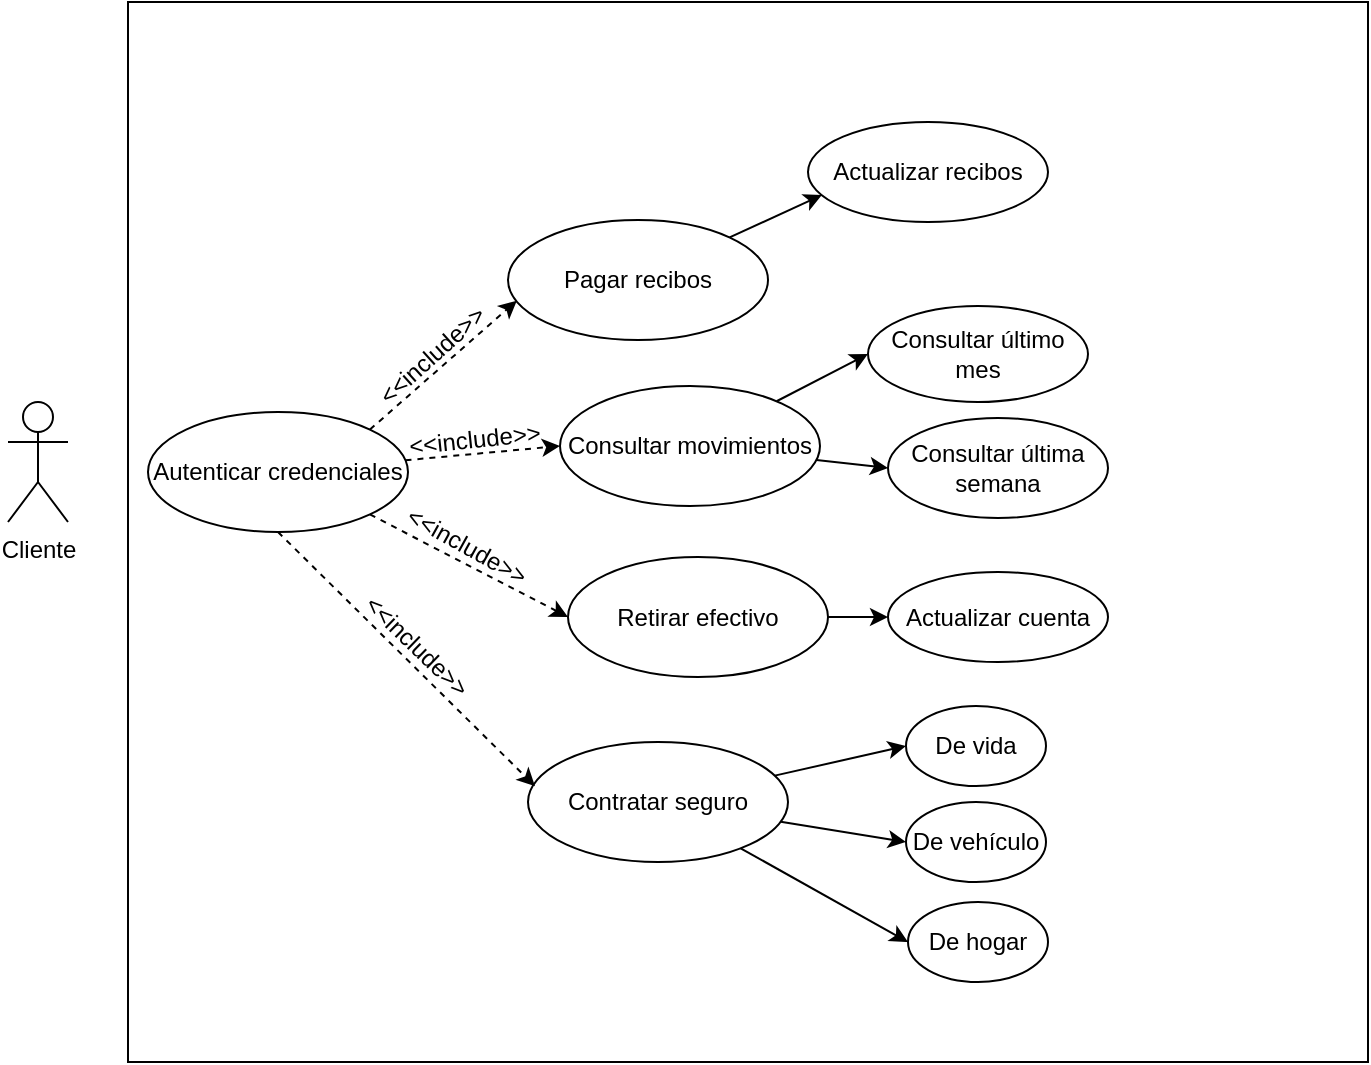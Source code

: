 <mxfile version="22.1.21" type="github" pages="4">
  <diagram id="XnNm069SJt1u4t9D9Xvu" name="Actividad 1">
    <mxGraphModel dx="1030" dy="530" grid="1" gridSize="10" guides="1" tooltips="1" connect="1" arrows="1" fold="1" page="1" pageScale="1" pageWidth="1000" pageHeight="669" math="0" shadow="0">
      <root>
        <mxCell id="0" />
        <mxCell id="1" parent="0" />
        <mxCell id="Cl75cJhkzIg5TowLoJDm-2" value="" style="html=1;whiteSpace=wrap;" vertex="1" parent="1">
          <mxGeometry x="110" y="100" width="620" height="530" as="geometry" />
        </mxCell>
        <mxCell id="Cl75cJhkzIg5TowLoJDm-1" value="Cliente" style="shape=umlActor;verticalLabelPosition=bottom;verticalAlign=top;html=1;" vertex="1" parent="1">
          <mxGeometry x="50" y="300" width="30" height="60" as="geometry" />
        </mxCell>
        <mxCell id="Cl75cJhkzIg5TowLoJDm-5" style="rounded=0;orthogonalLoop=1;jettySize=auto;html=1;exitX=1;exitY=0;exitDx=0;exitDy=0;entryX=0.034;entryY=0.672;entryDx=0;entryDy=0;dashed=1;entryPerimeter=0;" edge="1" parent="1" source="Cl75cJhkzIg5TowLoJDm-3" target="Cl75cJhkzIg5TowLoJDm-4">
          <mxGeometry relative="1" as="geometry" />
        </mxCell>
        <mxCell id="Cl75cJhkzIg5TowLoJDm-9" style="rounded=0;orthogonalLoop=1;jettySize=auto;html=1;entryX=0;entryY=0.5;entryDx=0;entryDy=0;dashed=1;" edge="1" parent="1" source="Cl75cJhkzIg5TowLoJDm-3" target="Cl75cJhkzIg5TowLoJDm-8">
          <mxGeometry relative="1" as="geometry" />
        </mxCell>
        <mxCell id="Cl75cJhkzIg5TowLoJDm-17" style="rounded=0;orthogonalLoop=1;jettySize=auto;html=1;exitX=1;exitY=1;exitDx=0;exitDy=0;entryX=0;entryY=0.5;entryDx=0;entryDy=0;dashed=1;" edge="1" parent="1" source="Cl75cJhkzIg5TowLoJDm-3" target="Cl75cJhkzIg5TowLoJDm-16">
          <mxGeometry relative="1" as="geometry" />
        </mxCell>
        <mxCell id="Cl75cJhkzIg5TowLoJDm-3" value="Autenticar credenciales" style="ellipse;whiteSpace=wrap;html=1;" vertex="1" parent="1">
          <mxGeometry x="120" y="305" width="130" height="60" as="geometry" />
        </mxCell>
        <mxCell id="Cl75cJhkzIg5TowLoJDm-4" value="Pagar recibos" style="ellipse;whiteSpace=wrap;html=1;" vertex="1" parent="1">
          <mxGeometry x="300" y="209" width="130" height="60" as="geometry" />
        </mxCell>
        <mxCell id="Cl75cJhkzIg5TowLoJDm-6" value="&amp;lt;&amp;lt;include&amp;gt;&amp;gt;" style="text;html=1;align=center;verticalAlign=middle;resizable=0;points=[];autosize=1;strokeColor=none;fillColor=none;rotation=318;" vertex="1" parent="1">
          <mxGeometry x="217" y="262" width="90" height="30" as="geometry" />
        </mxCell>
        <mxCell id="Cl75cJhkzIg5TowLoJDm-12" style="rounded=0;orthogonalLoop=1;jettySize=auto;html=1;entryX=0;entryY=0.5;entryDx=0;entryDy=0;" edge="1" parent="1" source="Cl75cJhkzIg5TowLoJDm-8" target="Cl75cJhkzIg5TowLoJDm-11">
          <mxGeometry relative="1" as="geometry" />
        </mxCell>
        <mxCell id="Cl75cJhkzIg5TowLoJDm-13" style="rounded=0;orthogonalLoop=1;jettySize=auto;html=1;entryX=0;entryY=0.5;entryDx=0;entryDy=0;" edge="1" parent="1" source="Cl75cJhkzIg5TowLoJDm-8" target="Cl75cJhkzIg5TowLoJDm-10">
          <mxGeometry relative="1" as="geometry" />
        </mxCell>
        <mxCell id="Cl75cJhkzIg5TowLoJDm-8" value="Consultar movimientos" style="ellipse;whiteSpace=wrap;html=1;" vertex="1" parent="1">
          <mxGeometry x="326" y="292" width="130" height="60" as="geometry" />
        </mxCell>
        <mxCell id="Cl75cJhkzIg5TowLoJDm-10" value="Consultar último mes" style="ellipse;whiteSpace=wrap;html=1;" vertex="1" parent="1">
          <mxGeometry x="480" y="252" width="110" height="48" as="geometry" />
        </mxCell>
        <mxCell id="Cl75cJhkzIg5TowLoJDm-11" value="Consultar última semana" style="ellipse;whiteSpace=wrap;html=1;" vertex="1" parent="1">
          <mxGeometry x="490" y="308" width="110" height="50" as="geometry" />
        </mxCell>
        <mxCell id="Cl75cJhkzIg5TowLoJDm-14" value="Actualizar recibos" style="ellipse;whiteSpace=wrap;html=1;" vertex="1" parent="1">
          <mxGeometry x="450" y="160" width="120" height="50" as="geometry" />
        </mxCell>
        <mxCell id="Cl75cJhkzIg5TowLoJDm-15" style="rounded=0;orthogonalLoop=1;jettySize=auto;html=1;entryX=0.058;entryY=0.73;entryDx=0;entryDy=0;entryPerimeter=0;" edge="1" parent="1" source="Cl75cJhkzIg5TowLoJDm-4" target="Cl75cJhkzIg5TowLoJDm-14">
          <mxGeometry relative="1" as="geometry" />
        </mxCell>
        <mxCell id="Cl75cJhkzIg5TowLoJDm-21" style="rounded=0;orthogonalLoop=1;jettySize=auto;html=1;exitX=1;exitY=0.5;exitDx=0;exitDy=0;entryX=0;entryY=0.5;entryDx=0;entryDy=0;" edge="1" parent="1" source="Cl75cJhkzIg5TowLoJDm-16" target="Cl75cJhkzIg5TowLoJDm-20">
          <mxGeometry relative="1" as="geometry" />
        </mxCell>
        <mxCell id="Cl75cJhkzIg5TowLoJDm-16" value="Retirar efectivo" style="ellipse;whiteSpace=wrap;html=1;" vertex="1" parent="1">
          <mxGeometry x="330" y="377.5" width="130" height="60" as="geometry" />
        </mxCell>
        <mxCell id="Cl75cJhkzIg5TowLoJDm-18" value="&amp;lt;&amp;lt;include&amp;gt;&amp;gt;" style="text;html=1;align=center;verticalAlign=middle;resizable=0;points=[];autosize=1;strokeColor=none;fillColor=none;rotation=354;" vertex="1" parent="1">
          <mxGeometry x="238" y="304" width="90" height="30" as="geometry" />
        </mxCell>
        <mxCell id="Cl75cJhkzIg5TowLoJDm-19" value="&amp;lt;&amp;lt;include&amp;gt;&amp;gt;" style="text;html=1;align=center;verticalAlign=middle;resizable=0;points=[];autosize=1;strokeColor=none;fillColor=none;rotation=29;" vertex="1" parent="1">
          <mxGeometry x="234" y="357" width="90" height="30" as="geometry" />
        </mxCell>
        <mxCell id="Cl75cJhkzIg5TowLoJDm-20" value="Actualizar cuenta" style="ellipse;whiteSpace=wrap;html=1;" vertex="1" parent="1">
          <mxGeometry x="490" y="385" width="110" height="45" as="geometry" />
        </mxCell>
        <mxCell id="Cl75cJhkzIg5TowLoJDm-27" style="rounded=0;orthogonalLoop=1;jettySize=auto;html=1;entryX=0;entryY=0.5;entryDx=0;entryDy=0;" edge="1" parent="1" source="Cl75cJhkzIg5TowLoJDm-22" target="Cl75cJhkzIg5TowLoJDm-26">
          <mxGeometry relative="1" as="geometry" />
        </mxCell>
        <mxCell id="Cl75cJhkzIg5TowLoJDm-30" style="rounded=0;orthogonalLoop=1;jettySize=auto;html=1;entryX=0;entryY=0.5;entryDx=0;entryDy=0;" edge="1" parent="1" source="Cl75cJhkzIg5TowLoJDm-22" target="Cl75cJhkzIg5TowLoJDm-28">
          <mxGeometry relative="1" as="geometry" />
        </mxCell>
        <mxCell id="Cl75cJhkzIg5TowLoJDm-31" style="rounded=0;orthogonalLoop=1;jettySize=auto;html=1;entryX=0;entryY=0.5;entryDx=0;entryDy=0;" edge="1" parent="1" source="Cl75cJhkzIg5TowLoJDm-22" target="Cl75cJhkzIg5TowLoJDm-29">
          <mxGeometry relative="1" as="geometry" />
        </mxCell>
        <mxCell id="Cl75cJhkzIg5TowLoJDm-22" value="Contratar seguro" style="ellipse;whiteSpace=wrap;html=1;" vertex="1" parent="1">
          <mxGeometry x="310" y="470" width="130" height="60" as="geometry" />
        </mxCell>
        <mxCell id="Cl75cJhkzIg5TowLoJDm-24" style="rounded=0;orthogonalLoop=1;jettySize=auto;html=1;exitX=0.5;exitY=1;exitDx=0;exitDy=0;entryX=0.027;entryY=0.368;entryDx=0;entryDy=0;entryPerimeter=0;dashed=1;" edge="1" parent="1" source="Cl75cJhkzIg5TowLoJDm-3" target="Cl75cJhkzIg5TowLoJDm-22">
          <mxGeometry relative="1" as="geometry" />
        </mxCell>
        <mxCell id="Cl75cJhkzIg5TowLoJDm-25" value="&amp;lt;&amp;lt;include&amp;gt;&amp;gt;" style="text;html=1;align=center;verticalAlign=middle;resizable=0;points=[];autosize=1;strokeColor=none;fillColor=none;rotation=44;" vertex="1" parent="1">
          <mxGeometry x="209" y="407" width="90" height="30" as="geometry" />
        </mxCell>
        <mxCell id="Cl75cJhkzIg5TowLoJDm-26" value="De vida" style="ellipse;whiteSpace=wrap;html=1;" vertex="1" parent="1">
          <mxGeometry x="499" y="452" width="70" height="40" as="geometry" />
        </mxCell>
        <mxCell id="Cl75cJhkzIg5TowLoJDm-28" value="De vehículo" style="ellipse;whiteSpace=wrap;html=1;" vertex="1" parent="1">
          <mxGeometry x="499" y="500" width="70" height="40" as="geometry" />
        </mxCell>
        <mxCell id="Cl75cJhkzIg5TowLoJDm-29" value="De hogar" style="ellipse;whiteSpace=wrap;html=1;" vertex="1" parent="1">
          <mxGeometry x="500" y="550" width="70" height="40" as="geometry" />
        </mxCell>
      </root>
    </mxGraphModel>
  </diagram>
  <diagram id="_bTLGH3iAB8MV93G4g_U" name="Actividad 2">
    <mxGraphModel dx="1493" dy="769" grid="1" gridSize="10" guides="1" tooltips="1" connect="1" arrows="1" fold="1" page="1" pageScale="1" pageWidth="1000" pageHeight="669" math="0" shadow="0">
      <root>
        <mxCell id="0" />
        <mxCell id="1" parent="0" />
      </root>
    </mxGraphModel>
  </diagram>
  <diagram id="31IhzebZthw2azpsscPf" name="Actividad 3">
    <mxGraphModel dx="1493" dy="769" grid="1" gridSize="10" guides="1" tooltips="1" connect="1" arrows="1" fold="1" page="1" pageScale="1" pageWidth="1000" pageHeight="669" math="0" shadow="0">
      <root>
        <mxCell id="0" />
        <mxCell id="1" parent="0" />
      </root>
    </mxGraphModel>
  </diagram>
  <diagram name="Actividad 4" id="AwJITLZNBwNfJVK1pBCj">
    <mxGraphModel dx="1298" dy="669" grid="1" gridSize="10" guides="1" tooltips="1" connect="1" arrows="1" fold="1" page="1" pageScale="1" pageWidth="1000" pageHeight="669" math="0" shadow="0">
      <root>
        <mxCell id="0" />
        <mxCell id="1" parent="0" />
        <mxCell id="gJhBMvNmLt0oM4t2PovQ-9" value="" style="ellipse;html=1;shape=startState;fillColor=#000000;strokeColor=#ff0000;" parent="1" vertex="1">
          <mxGeometry x="30" y="523" width="30" height="30" as="geometry" />
        </mxCell>
        <mxCell id="gJhBMvNmLt0oM4t2PovQ-10" value="" style="edgeStyle=orthogonalEdgeStyle;html=1;verticalAlign=bottom;endArrow=open;endSize=8;strokeColor=#ff0000;rounded=0;" parent="1" source="gJhBMvNmLt0oM4t2PovQ-9" edge="1">
          <mxGeometry relative="1" as="geometry">
            <mxPoint x="160" y="538" as="targetPoint" />
          </mxGeometry>
        </mxCell>
        <mxCell id="gJhBMvNmLt0oM4t2PovQ-17" style="edgeStyle=orthogonalEdgeStyle;rounded=0;orthogonalLoop=1;jettySize=auto;html=1;exitX=1;exitY=0.5;exitDx=0;exitDy=0;exitPerimeter=0;" parent="1" source="gJhBMvNmLt0oM4t2PovQ-15" edge="1">
          <mxGeometry relative="1" as="geometry">
            <mxPoint x="430" y="537.391" as="targetPoint" />
          </mxGeometry>
        </mxCell>
        <mxCell id="gJhBMvNmLt0oM4t2PovQ-18" value="Escogemos la hora" style="edgeLabel;html=1;align=center;verticalAlign=middle;resizable=0;points=[];" parent="gJhBMvNmLt0oM4t2PovQ-17" vertex="1" connectable="0">
          <mxGeometry x="-0.033" y="1" relative="1" as="geometry">
            <mxPoint as="offset" />
          </mxGeometry>
        </mxCell>
        <mxCell id="gJhBMvNmLt0oM4t2PovQ-15" value="Seleccionando la&lt;br&gt;película" style="strokeWidth=2;html=1;shape=mxgraph.flowchart.terminator;whiteSpace=wrap;" parent="1" vertex="1">
          <mxGeometry x="160" y="510" width="130" height="55" as="geometry" />
        </mxCell>
        <mxCell id="gJhBMvNmLt0oM4t2PovQ-20" style="edgeStyle=orthogonalEdgeStyle;rounded=0;orthogonalLoop=1;jettySize=auto;html=1;" parent="1" source="gJhBMvNmLt0oM4t2PovQ-19" edge="1">
          <mxGeometry relative="1" as="geometry">
            <mxPoint x="690" y="538" as="targetPoint" />
          </mxGeometry>
        </mxCell>
        <mxCell id="gJhBMvNmLt0oM4t2PovQ-21" value="Seleccionar la butaca" style="edgeLabel;html=1;align=center;verticalAlign=middle;resizable=0;points=[];" parent="gJhBMvNmLt0oM4t2PovQ-20" vertex="1" connectable="0">
          <mxGeometry x="-0.073" relative="1" as="geometry">
            <mxPoint as="offset" />
          </mxGeometry>
        </mxCell>
        <mxCell id="gJhBMvNmLt0oM4t2PovQ-19" value="Hora escogida" style="strokeWidth=2;html=1;shape=mxgraph.flowchart.terminator;whiteSpace=wrap;" parent="1" vertex="1">
          <mxGeometry x="430" y="510.5" width="130" height="55" as="geometry" />
        </mxCell>
        <mxCell id="gJhBMvNmLt0oM4t2PovQ-24" style="edgeStyle=orthogonalEdgeStyle;rounded=0;orthogonalLoop=1;jettySize=auto;html=1;" parent="1" source="gJhBMvNmLt0oM4t2PovQ-22" edge="1">
          <mxGeometry relative="1" as="geometry">
            <mxPoint x="755.0" y="463" as="targetPoint" />
          </mxGeometry>
        </mxCell>
        <mxCell id="gJhBMvNmLt0oM4t2PovQ-22" value="Butaca escogida" style="strokeWidth=2;html=1;shape=mxgraph.flowchart.terminator;whiteSpace=wrap;" parent="1" vertex="1">
          <mxGeometry x="690" y="510.5" width="130" height="55" as="geometry" />
        </mxCell>
        <mxCell id="gJhBMvNmLt0oM4t2PovQ-26" style="edgeStyle=orthogonalEdgeStyle;rounded=0;orthogonalLoop=1;jettySize=auto;html=1;exitX=0;exitY=0.5;exitDx=0;exitDy=0;exitPerimeter=0;" parent="1" source="gJhBMvNmLt0oM4t2PovQ-32" edge="1">
          <mxGeometry relative="1" as="geometry">
            <mxPoint x="220" y="503" as="targetPoint" />
            <Array as="points">
              <mxPoint x="220" y="431" />
            </Array>
          </mxGeometry>
        </mxCell>
        <mxCell id="gJhBMvNmLt0oM4t2PovQ-30" style="edgeStyle=orthogonalEdgeStyle;rounded=0;orthogonalLoop=1;jettySize=auto;html=1;entryX=0.5;entryY=0;entryDx=0;entryDy=0;entryPerimeter=0;exitX=0.11;exitY=0.11;exitDx=0;exitDy=0;exitPerimeter=0;" parent="1" source="gJhBMvNmLt0oM4t2PovQ-25" target="gJhBMvNmLt0oM4t2PovQ-32" edge="1">
          <mxGeometry relative="1" as="geometry">
            <mxPoint x="755" y="343" as="targetPoint" />
            <Array as="points">
              <mxPoint x="700" y="409" />
              <mxPoint x="700" y="383" />
              <mxPoint x="495" y="383" />
            </Array>
          </mxGeometry>
        </mxCell>
        <mxCell id="gJhBMvNmLt0oM4t2PovQ-31" value="Datos erroneos" style="edgeLabel;html=1;align=center;verticalAlign=middle;resizable=0;points=[];" parent="gJhBMvNmLt0oM4t2PovQ-30" vertex="1" connectable="0">
          <mxGeometry x="-0.096" y="2" relative="1" as="geometry">
            <mxPoint x="-15" y="-2" as="offset" />
          </mxGeometry>
        </mxCell>
        <mxCell id="gJhBMvNmLt0oM4t2PovQ-35" style="edgeStyle=orthogonalEdgeStyle;rounded=0;orthogonalLoop=1;jettySize=auto;html=1;" parent="1" source="gJhBMvNmLt0oM4t2PovQ-25" edge="1">
          <mxGeometry relative="1" as="geometry">
            <mxPoint x="755" y="363.0" as="targetPoint" />
          </mxGeometry>
        </mxCell>
        <mxCell id="gJhBMvNmLt0oM4t2PovQ-36" value="OK" style="edgeLabel;html=1;align=center;verticalAlign=middle;resizable=0;points=[];" parent="gJhBMvNmLt0oM4t2PovQ-35" vertex="1" connectable="0">
          <mxGeometry x="-0.165" y="-1" relative="1" as="geometry">
            <mxPoint as="offset" />
          </mxGeometry>
        </mxCell>
        <mxCell id="gJhBMvNmLt0oM4t2PovQ-25" value="Mostrar información&lt;br&gt;de resumen" style="strokeWidth=2;html=1;shape=mxgraph.flowchart.terminator;whiteSpace=wrap;" parent="1" vertex="1">
          <mxGeometry x="690" y="403" width="130" height="55" as="geometry" />
        </mxCell>
        <mxCell id="gJhBMvNmLt0oM4t2PovQ-32" value="Cancelado" style="strokeWidth=2;html=1;shape=mxgraph.flowchart.terminator;whiteSpace=wrap;" parent="1" vertex="1">
          <mxGeometry x="430" y="403" width="130" height="55" as="geometry" />
        </mxCell>
        <mxCell id="gJhBMvNmLt0oM4t2PovQ-33" style="edgeStyle=orthogonalEdgeStyle;rounded=0;orthogonalLoop=1;jettySize=auto;html=1;entryX=1;entryY=0.5;entryDx=0;entryDy=0;entryPerimeter=0;" parent="1" source="gJhBMvNmLt0oM4t2PovQ-25" target="gJhBMvNmLt0oM4t2PovQ-32" edge="1">
          <mxGeometry relative="1" as="geometry" />
        </mxCell>
        <mxCell id="gJhBMvNmLt0oM4t2PovQ-34" value="Cancelar" style="edgeLabel;html=1;align=center;verticalAlign=middle;resizable=0;points=[];" parent="gJhBMvNmLt0oM4t2PovQ-33" vertex="1" connectable="0">
          <mxGeometry x="-0.191" relative="1" as="geometry">
            <mxPoint as="offset" />
          </mxGeometry>
        </mxCell>
        <mxCell id="gJhBMvNmLt0oM4t2PovQ-42" style="edgeStyle=orthogonalEdgeStyle;rounded=0;orthogonalLoop=1;jettySize=auto;html=1;" parent="1" source="gJhBMvNmLt0oM4t2PovQ-37" edge="1">
          <mxGeometry relative="1" as="geometry">
            <mxPoint x="755" y="263" as="targetPoint" />
          </mxGeometry>
        </mxCell>
        <mxCell id="gJhBMvNmLt0oM4t2PovQ-37" value="Introducir tarjeta &lt;br&gt;de crédito" style="strokeWidth=2;html=1;shape=mxgraph.flowchart.terminator;whiteSpace=wrap;" parent="1" vertex="1">
          <mxGeometry x="690" y="303" width="130" height="55" as="geometry" />
        </mxCell>
        <mxCell id="gJhBMvNmLt0oM4t2PovQ-38" style="rounded=0;orthogonalLoop=1;jettySize=auto;html=1;exitX=0.11;exitY=0.11;exitDx=0;exitDy=0;exitPerimeter=0;entryX=0.948;entryY=0.88;entryDx=0;entryDy=0;entryPerimeter=0;" parent="1" source="gJhBMvNmLt0oM4t2PovQ-22" target="gJhBMvNmLt0oM4t2PovQ-32" edge="1">
          <mxGeometry relative="1" as="geometry" />
        </mxCell>
        <mxCell id="gJhBMvNmLt0oM4t2PovQ-39" value="Cancelar" style="edgeLabel;html=1;align=center;verticalAlign=middle;resizable=0;points=[];" parent="gJhBMvNmLt0oM4t2PovQ-38" vertex="1" connectable="0">
          <mxGeometry x="-0.0" relative="1" as="geometry">
            <mxPoint x="1" as="offset" />
          </mxGeometry>
        </mxCell>
        <mxCell id="gJhBMvNmLt0oM4t2PovQ-40" style="edgeStyle=orthogonalEdgeStyle;rounded=0;orthogonalLoop=1;jettySize=auto;html=1;entryX=0.5;entryY=1;entryDx=0;entryDy=0;entryPerimeter=0;" parent="1" source="gJhBMvNmLt0oM4t2PovQ-19" target="gJhBMvNmLt0oM4t2PovQ-32" edge="1">
          <mxGeometry relative="1" as="geometry" />
        </mxCell>
        <mxCell id="gJhBMvNmLt0oM4t2PovQ-41" value="Cancelar" style="edgeLabel;html=1;align=center;verticalAlign=middle;resizable=0;points=[];" parent="gJhBMvNmLt0oM4t2PovQ-40" vertex="1" connectable="0">
          <mxGeometry x="-0.106" relative="1" as="geometry">
            <mxPoint as="offset" />
          </mxGeometry>
        </mxCell>
        <mxCell id="gJhBMvNmLt0oM4t2PovQ-44" style="edgeStyle=orthogonalEdgeStyle;rounded=0;orthogonalLoop=1;jettySize=auto;html=1;entryX=1;entryY=0.5;entryDx=0;entryDy=0;entryPerimeter=0;" parent="1" source="gJhBMvNmLt0oM4t2PovQ-43" target="gJhBMvNmLt0oM4t2PovQ-37" edge="1">
          <mxGeometry relative="1" as="geometry">
            <mxPoint x="870" y="333" as="targetPoint" />
            <Array as="points">
              <mxPoint x="870" y="233" />
              <mxPoint x="870" y="331" />
            </Array>
          </mxGeometry>
        </mxCell>
        <mxCell id="gJhBMvNmLt0oM4t2PovQ-45" value="No se ha leído&lt;br&gt;correctamente" style="edgeLabel;html=1;align=center;verticalAlign=middle;resizable=0;points=[];" parent="gJhBMvNmLt0oM4t2PovQ-44" vertex="1" connectable="0">
          <mxGeometry x="-0.011" y="2" relative="1" as="geometry">
            <mxPoint as="offset" />
          </mxGeometry>
        </mxCell>
        <mxCell id="gJhBMvNmLt0oM4t2PovQ-46" style="edgeStyle=orthogonalEdgeStyle;rounded=0;orthogonalLoop=1;jettySize=auto;html=1;entryX=0.5;entryY=1;entryDx=0;entryDy=0;entryPerimeter=0;exitX=0.5;exitY=0;exitDx=0;exitDy=0;exitPerimeter=0;" parent="1" source="gJhBMvNmLt0oM4t2PovQ-43" target="gJhBMvNmLt0oM4t2PovQ-47" edge="1">
          <mxGeometry relative="1" as="geometry">
            <mxPoint x="755" y="172" as="targetPoint" />
            <mxPoint x="755.043" y="202" as="sourcePoint" />
          </mxGeometry>
        </mxCell>
        <mxCell id="gJhBMvNmLt0oM4t2PovQ-51" value="Imprimir el siguiente estado" style="edgeLabel;html=1;align=center;verticalAlign=middle;resizable=0;points=[];" parent="gJhBMvNmLt0oM4t2PovQ-46" vertex="1" connectable="0">
          <mxGeometry x="0.4" y="-1" relative="1" as="geometry">
            <mxPoint x="-2" y="10" as="offset" />
          </mxGeometry>
        </mxCell>
        <mxCell id="gJhBMvNmLt0oM4t2PovQ-50" style="edgeStyle=orthogonalEdgeStyle;rounded=0;orthogonalLoop=1;jettySize=auto;html=1;" parent="1" source="gJhBMvNmLt0oM4t2PovQ-43" edge="1">
          <mxGeometry relative="1" as="geometry">
            <mxPoint x="620" y="233.5" as="targetPoint" />
          </mxGeometry>
        </mxCell>
        <mxCell id="gJhBMvNmLt0oM4t2PovQ-53" value="Imprimir el&lt;br&gt;siguiente&lt;br&gt;estado" style="edgeLabel;html=1;align=center;verticalAlign=middle;resizable=0;points=[];" parent="gJhBMvNmLt0oM4t2PovQ-50" vertex="1" connectable="0">
          <mxGeometry x="-0.23" y="1" relative="1" as="geometry">
            <mxPoint x="-4" as="offset" />
          </mxGeometry>
        </mxCell>
        <mxCell id="gJhBMvNmLt0oM4t2PovQ-43" value="Leyendo tarjeta" style="strokeWidth=2;html=1;shape=mxgraph.flowchart.terminator;whiteSpace=wrap;" parent="1" vertex="1">
          <mxGeometry x="690" y="206" width="130" height="55" as="geometry" />
        </mxCell>
        <mxCell id="gJhBMvNmLt0oM4t2PovQ-49" style="edgeStyle=orthogonalEdgeStyle;rounded=0;orthogonalLoop=1;jettySize=auto;html=1;entryX=0.5;entryY=1;entryDx=0;entryDy=0;" parent="1" source="gJhBMvNmLt0oM4t2PovQ-47" target="gJhBMvNmLt0oM4t2PovQ-48" edge="1">
          <mxGeometry relative="1" as="geometry" />
        </mxCell>
        <mxCell id="gJhBMvNmLt0oM4t2PovQ-47" value="Crédito insuficiente" style="strokeWidth=2;html=1;shape=mxgraph.flowchart.terminator;whiteSpace=wrap;" parent="1" vertex="1">
          <mxGeometry x="690" y="107" width="130" height="55" as="geometry" />
        </mxCell>
        <mxCell id="gJhBMvNmLt0oM4t2PovQ-48" value="" style="ellipse;html=1;shape=endState;fillColor=#000000;strokeColor=#ff0000;" parent="1" vertex="1">
          <mxGeometry x="740" y="40" width="30" height="30" as="geometry" />
        </mxCell>
        <mxCell id="gJhBMvNmLt0oM4t2PovQ-54" style="edgeStyle=orthogonalEdgeStyle;rounded=0;orthogonalLoop=1;jettySize=auto;html=1;" parent="1" source="gJhBMvNmLt0oM4t2PovQ-52" edge="1">
          <mxGeometry relative="1" as="geometry">
            <mxPoint x="420" y="233.5" as="targetPoint" />
          </mxGeometry>
        </mxCell>
        <mxCell id="gJhBMvNmLt0oM4t2PovQ-52" value="Compra realizada&lt;br&gt;con éxito" style="strokeWidth=2;html=1;shape=mxgraph.flowchart.terminator;whiteSpace=wrap;" parent="1" vertex="1">
          <mxGeometry x="490" y="206" width="130" height="55" as="geometry" />
        </mxCell>
        <mxCell id="gJhBMvNmLt0oM4t2PovQ-56" style="edgeStyle=orthogonalEdgeStyle;rounded=0;orthogonalLoop=1;jettySize=auto;html=1;" parent="1" source="gJhBMvNmLt0oM4t2PovQ-55" edge="1">
          <mxGeometry relative="1" as="geometry">
            <mxPoint x="355" y="150" as="targetPoint" />
          </mxGeometry>
        </mxCell>
        <mxCell id="gJhBMvNmLt0oM4t2PovQ-57" value="Si tiene papel" style="edgeLabel;html=1;align=center;verticalAlign=middle;resizable=0;points=[];" parent="gJhBMvNmLt0oM4t2PovQ-56" vertex="1" connectable="0">
          <mxGeometry x="-0.068" y="3" relative="1" as="geometry">
            <mxPoint as="offset" />
          </mxGeometry>
        </mxCell>
        <mxCell id="gJhBMvNmLt0oM4t2PovQ-61" style="edgeStyle=orthogonalEdgeStyle;rounded=0;orthogonalLoop=1;jettySize=auto;html=1;exitX=0;exitY=0.5;exitDx=0;exitDy=0;exitPerimeter=0;" parent="1" edge="1">
          <mxGeometry relative="1" as="geometry">
            <mxPoint x="196" y="233.609" as="targetPoint" />
            <mxPoint x="286" y="233.5" as="sourcePoint" />
          </mxGeometry>
        </mxCell>
        <mxCell id="gJhBMvNmLt0oM4t2PovQ-62" value="No tiene papel" style="edgeLabel;html=1;align=center;verticalAlign=middle;resizable=0;points=[];" parent="gJhBMvNmLt0oM4t2PovQ-61" vertex="1" connectable="0">
          <mxGeometry x="0.054" relative="1" as="geometry">
            <mxPoint x="5" as="offset" />
          </mxGeometry>
        </mxCell>
        <mxCell id="gJhBMvNmLt0oM4t2PovQ-55" value="Comprobar papel" style="strokeWidth=2;html=1;shape=mxgraph.flowchart.terminator;whiteSpace=wrap;" parent="1" vertex="1">
          <mxGeometry x="290" y="206" width="130" height="55" as="geometry" />
        </mxCell>
        <mxCell id="gJhBMvNmLt0oM4t2PovQ-58" value="Imprimir entradas" style="strokeWidth=2;html=1;shape=mxgraph.flowchart.terminator;whiteSpace=wrap;" parent="1" vertex="1">
          <mxGeometry x="290" y="94" width="130" height="55" as="geometry" />
        </mxCell>
        <mxCell id="gJhBMvNmLt0oM4t2PovQ-59" style="edgeStyle=orthogonalEdgeStyle;rounded=0;orthogonalLoop=1;jettySize=auto;html=1;entryX=0.5;entryY=1;entryDx=0;entryDy=0;" parent="1" edge="1">
          <mxGeometry relative="1" as="geometry">
            <mxPoint x="355" y="92" as="sourcePoint" />
            <mxPoint x="355" y="42" as="targetPoint" />
          </mxGeometry>
        </mxCell>
        <mxCell id="gJhBMvNmLt0oM4t2PovQ-60" value="" style="ellipse;html=1;shape=endState;fillColor=#000000;strokeColor=#ff0000;" parent="1" vertex="1">
          <mxGeometry x="340" y="11" width="30" height="30" as="geometry" />
        </mxCell>
        <mxCell id="gJhBMvNmLt0oM4t2PovQ-63" value="Mostrar &quot;Acuda a las taquillas a recoger sus&lt;br&gt;entradas&quot;" style="strokeWidth=2;html=1;shape=mxgraph.flowchart.terminator;whiteSpace=wrap;" parent="1" vertex="1">
          <mxGeometry x="66" y="206" width="130" height="55" as="geometry" />
        </mxCell>
        <mxCell id="gJhBMvNmLt0oM4t2PovQ-64" style="edgeStyle=orthogonalEdgeStyle;rounded=0;orthogonalLoop=1;jettySize=auto;html=1;entryX=0.5;entryY=1;entryDx=0;entryDy=0;" parent="1" edge="1">
          <mxGeometry relative="1" as="geometry">
            <mxPoint x="131" y="206" as="sourcePoint" />
            <mxPoint x="131" y="156" as="targetPoint" />
          </mxGeometry>
        </mxCell>
        <mxCell id="gJhBMvNmLt0oM4t2PovQ-65" value="" style="ellipse;html=1;shape=endState;fillColor=#000000;strokeColor=#ff0000;" parent="1" vertex="1">
          <mxGeometry x="116" y="125" width="30" height="30" as="geometry" />
        </mxCell>
      </root>
    </mxGraphModel>
  </diagram>
</mxfile>
